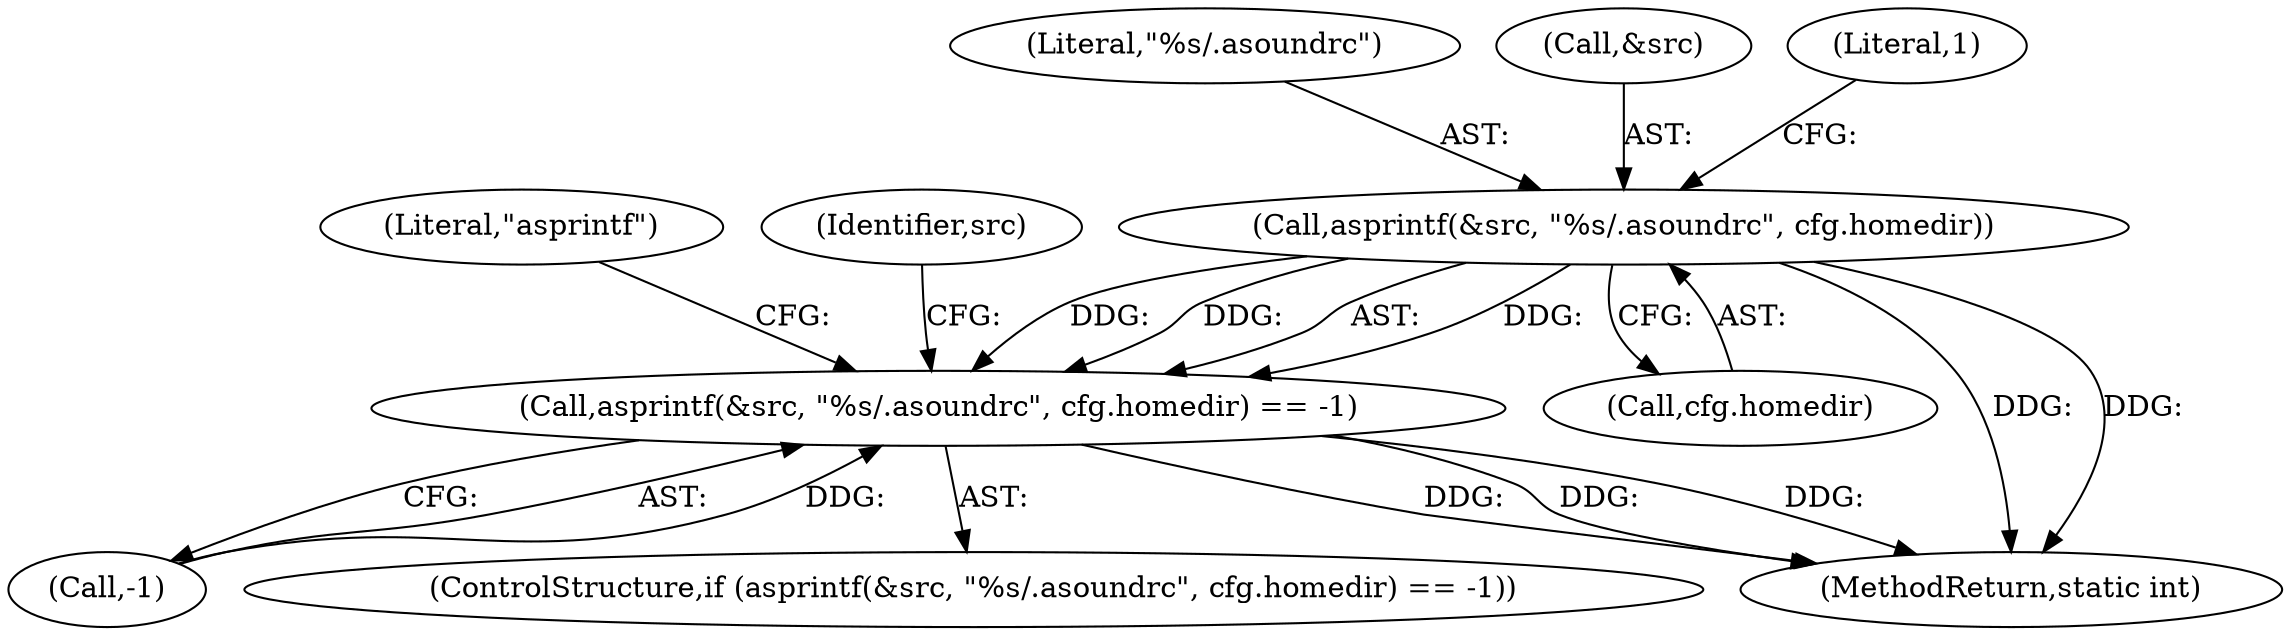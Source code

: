 digraph "0_firejail_903fd8a0789ca3cc3c21d84cd0282481515592ef_2@API" {
"1000131" [label="(Call,asprintf(&src, \"%s/.asoundrc\", cfg.homedir))"];
"1000130" [label="(Call,asprintf(&src, \"%s/.asoundrc\", cfg.homedir) == -1)"];
"1000135" [label="(Call,cfg.homedir)"];
"1000129" [label="(ControlStructure,if (asprintf(&src, \"%s/.asoundrc\", cfg.homedir) == -1))"];
"1000134" [label="(Literal,\"%s/.asoundrc\")"];
"1000222" [label="(MethodReturn,static int)"];
"1000141" [label="(Literal,\"asprintf\")"];
"1000146" [label="(Identifier,src)"];
"1000130" [label="(Call,asprintf(&src, \"%s/.asoundrc\", cfg.homedir) == -1)"];
"1000138" [label="(Call,-1)"];
"1000132" [label="(Call,&src)"];
"1000139" [label="(Literal,1)"];
"1000131" [label="(Call,asprintf(&src, \"%s/.asoundrc\", cfg.homedir))"];
"1000131" -> "1000130"  [label="AST: "];
"1000131" -> "1000135"  [label="CFG: "];
"1000132" -> "1000131"  [label="AST: "];
"1000134" -> "1000131"  [label="AST: "];
"1000135" -> "1000131"  [label="AST: "];
"1000139" -> "1000131"  [label="CFG: "];
"1000131" -> "1000222"  [label="DDG: "];
"1000131" -> "1000222"  [label="DDG: "];
"1000131" -> "1000130"  [label="DDG: "];
"1000131" -> "1000130"  [label="DDG: "];
"1000131" -> "1000130"  [label="DDG: "];
"1000130" -> "1000129"  [label="AST: "];
"1000130" -> "1000138"  [label="CFG: "];
"1000138" -> "1000130"  [label="AST: "];
"1000141" -> "1000130"  [label="CFG: "];
"1000146" -> "1000130"  [label="CFG: "];
"1000130" -> "1000222"  [label="DDG: "];
"1000130" -> "1000222"  [label="DDG: "];
"1000130" -> "1000222"  [label="DDG: "];
"1000138" -> "1000130"  [label="DDG: "];
}
